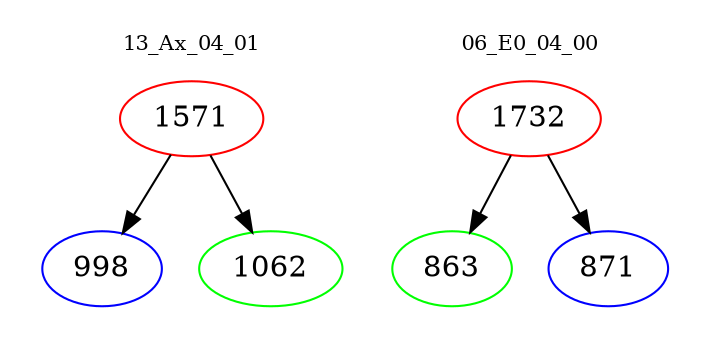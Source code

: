 digraph{
subgraph cluster_0 {
color = white
label = "13_Ax_04_01";
fontsize=10;
T0_1571 [label="1571", color="red"]
T0_1571 -> T0_998 [color="black"]
T0_998 [label="998", color="blue"]
T0_1571 -> T0_1062 [color="black"]
T0_1062 [label="1062", color="green"]
}
subgraph cluster_1 {
color = white
label = "06_E0_04_00";
fontsize=10;
T1_1732 [label="1732", color="red"]
T1_1732 -> T1_863 [color="black"]
T1_863 [label="863", color="green"]
T1_1732 -> T1_871 [color="black"]
T1_871 [label="871", color="blue"]
}
}
